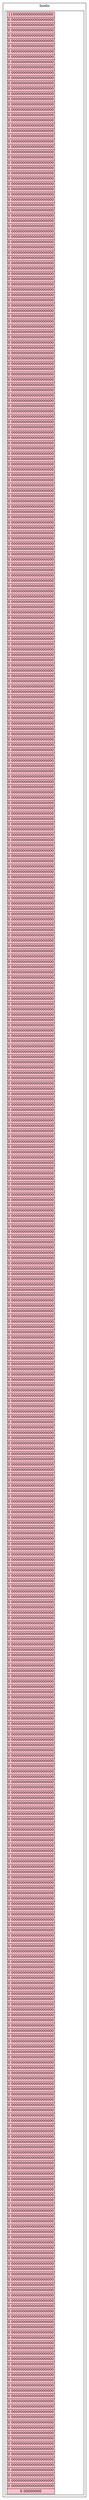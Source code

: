 digraph G{
subgraph cluster_s {
 label="Inodo"
tbl_s [shape=box, label=<
<table border='0' cellborder='1' cellspacing='0'  width='300' height='160' >
<tr><td width='150' bgcolor="pink">11000000000000000000</td></tr>
<tr><td width='150' bgcolor="pink">0 0000000000000000000</td></tr>
<tr><td width='150' bgcolor="pink">0 0000000000000000000</td></tr>
<tr><td width='150' bgcolor="pink">0 0000000000000000000</td></tr>
<tr><td width='150' bgcolor="pink">0 0000000000000000000</td></tr>
<tr><td width='150' bgcolor="pink">0 0000000000000000000</td></tr>
<tr><td width='150' bgcolor="pink">0 0000000000000000000</td></tr>
<tr><td width='150' bgcolor="pink">0 0000000000000000000</td></tr>
<tr><td width='150' bgcolor="pink">0 0000000000000000000</td></tr>
<tr><td width='150' bgcolor="pink">0 0000000000000000000</td></tr>
<tr><td width='150' bgcolor="pink">0 0000000000000000000</td></tr>
<tr><td width='150' bgcolor="pink">0 0000000000000000000</td></tr>
<tr><td width='150' bgcolor="pink">0 0000000000000000000</td></tr>
<tr><td width='150' bgcolor="pink">0 0000000000000000000</td></tr>
<tr><td width='150' bgcolor="pink">0 0000000000000000000</td></tr>
<tr><td width='150' bgcolor="pink">0 0000000000000000000</td></tr>
<tr><td width='150' bgcolor="pink">0 0000000000000000000</td></tr>
<tr><td width='150' bgcolor="pink">0 0000000000000000000</td></tr>
<tr><td width='150' bgcolor="pink">0 0000000000000000000</td></tr>
<tr><td width='150' bgcolor="pink">0 0000000000000000000</td></tr>
<tr><td width='150' bgcolor="pink">0 0000000000000000000</td></tr>
<tr><td width='150' bgcolor="pink">0 0000000000000000000</td></tr>
<tr><td width='150' bgcolor="pink">0 0000000000000000000</td></tr>
<tr><td width='150' bgcolor="pink">0 0000000000000000000</td></tr>
<tr><td width='150' bgcolor="pink">0 0000000000000000000</td></tr>
<tr><td width='150' bgcolor="pink">0 0000000000000000000</td></tr>
<tr><td width='150' bgcolor="pink">0 0000000000000000000</td></tr>
<tr><td width='150' bgcolor="pink">0 0000000000000000000</td></tr>
<tr><td width='150' bgcolor="pink">0 0000000000000000000</td></tr>
<tr><td width='150' bgcolor="pink">0 0000000000000000000</td></tr>
<tr><td width='150' bgcolor="pink">0 0000000000000000000</td></tr>
<tr><td width='150' bgcolor="pink">0 0000000000000000000</td></tr>
<tr><td width='150' bgcolor="pink">0 0000000000000000000</td></tr>
<tr><td width='150' bgcolor="pink">0 0000000000000000000</td></tr>
<tr><td width='150' bgcolor="pink">0 0000000000000000000</td></tr>
<tr><td width='150' bgcolor="pink">0 0000000000000000000</td></tr>
<tr><td width='150' bgcolor="pink">0 0000000000000000000</td></tr>
<tr><td width='150' bgcolor="pink">0 0000000000000000000</td></tr>
<tr><td width='150' bgcolor="pink">0 0000000000000000000</td></tr>
<tr><td width='150' bgcolor="pink">0 0000000000000000000</td></tr>
<tr><td width='150' bgcolor="pink">0 0000000000000000000</td></tr>
<tr><td width='150' bgcolor="pink">0 0000000000000000000</td></tr>
<tr><td width='150' bgcolor="pink">0 0000000000000000000</td></tr>
<tr><td width='150' bgcolor="pink">0 0000000000000000000</td></tr>
<tr><td width='150' bgcolor="pink">0 0000000000000000000</td></tr>
<tr><td width='150' bgcolor="pink">0 0000000000000000000</td></tr>
<tr><td width='150' bgcolor="pink">0 0000000000000000000</td></tr>
<tr><td width='150' bgcolor="pink">0 0000000000000000000</td></tr>
<tr><td width='150' bgcolor="pink">0 0000000000000000000</td></tr>
<tr><td width='150' bgcolor="pink">0 0000000000000000000</td></tr>
<tr><td width='150' bgcolor="pink">0 0000000000000000000</td></tr>
<tr><td width='150' bgcolor="pink">0 0000000000000000000</td></tr>
<tr><td width='150' bgcolor="pink">0 0000000000000000000</td></tr>
<tr><td width='150' bgcolor="pink">0 0000000000000000000</td></tr>
<tr><td width='150' bgcolor="pink">0 0000000000000000000</td></tr>
<tr><td width='150' bgcolor="pink">0 0000000000000000000</td></tr>
<tr><td width='150' bgcolor="pink">0 0000000000000000000</td></tr>
<tr><td width='150' bgcolor="pink">0 0000000000000000000</td></tr>
<tr><td width='150' bgcolor="pink">0 0000000000000000000</td></tr>
<tr><td width='150' bgcolor="pink">0 0000000000000000000</td></tr>
<tr><td width='150' bgcolor="pink">0 0000000000000000000</td></tr>
<tr><td width='150' bgcolor="pink">0 0000000000000000000</td></tr>
<tr><td width='150' bgcolor="pink">0 0000000000000000000</td></tr>
<tr><td width='150' bgcolor="pink">0 0000000000000000000</td></tr>
<tr><td width='150' bgcolor="pink">0 0000000000000000000</td></tr>
<tr><td width='150' bgcolor="pink">0 0000000000000000000</td></tr>
<tr><td width='150' bgcolor="pink">0 0000000000000000000</td></tr>
<tr><td width='150' bgcolor="pink">0 0000000000000000000</td></tr>
<tr><td width='150' bgcolor="pink">0 0000000000000000000</td></tr>
<tr><td width='150' bgcolor="pink">0 0000000000000000000</td></tr>
<tr><td width='150' bgcolor="pink">0 0000000000000000000</td></tr>
<tr><td width='150' bgcolor="pink">0 0000000000000000000</td></tr>
<tr><td width='150' bgcolor="pink">0 0000000000000000000</td></tr>
<tr><td width='150' bgcolor="pink">0 0000000000000000000</td></tr>
<tr><td width='150' bgcolor="pink">0 0000000000000000000</td></tr>
<tr><td width='150' bgcolor="pink">0 0000000000000000000</td></tr>
<tr><td width='150' bgcolor="pink">0 0000000000000000000</td></tr>
<tr><td width='150' bgcolor="pink">0 0000000000000000000</td></tr>
<tr><td width='150' bgcolor="pink">0 0000000000000000000</td></tr>
<tr><td width='150' bgcolor="pink">0 0000000000000000000</td></tr>
<tr><td width='150' bgcolor="pink">0 0000000000000000000</td></tr>
<tr><td width='150' bgcolor="pink">0 0000000000000000000</td></tr>
<tr><td width='150' bgcolor="pink">0 0000000000000000000</td></tr>
<tr><td width='150' bgcolor="pink">0 0000000000000000000</td></tr>
<tr><td width='150' bgcolor="pink">0 0000000000000000000</td></tr>
<tr><td width='150' bgcolor="pink">0 0000000000000000000</td></tr>
<tr><td width='150' bgcolor="pink">0 0000000000000000000</td></tr>
<tr><td width='150' bgcolor="pink">0 0000000000000000000</td></tr>
<tr><td width='150' bgcolor="pink">0 0000000000000000000</td></tr>
<tr><td width='150' bgcolor="pink">0 0000000000000000000</td></tr>
<tr><td width='150' bgcolor="pink">0 0000000000000000000</td></tr>
<tr><td width='150' bgcolor="pink">0 0000000000000000000</td></tr>
<tr><td width='150' bgcolor="pink">0 0000000000000000000</td></tr>
<tr><td width='150' bgcolor="pink">0 0000000000000000000</td></tr>
<tr><td width='150' bgcolor="pink">0 0000000000000000000</td></tr>
<tr><td width='150' bgcolor="pink">0 0000000000000000000</td></tr>
<tr><td width='150' bgcolor="pink">0 0000000000000000000</td></tr>
<tr><td width='150' bgcolor="pink">0 0000000000000000000</td></tr>
<tr><td width='150' bgcolor="pink">0 0000000000000000000</td></tr>
<tr><td width='150' bgcolor="pink">0 0000000000000000000</td></tr>
<tr><td width='150' bgcolor="pink">0 0000000000000000000</td></tr>
<tr><td width='150' bgcolor="pink">0 0000000000000000000</td></tr>
<tr><td width='150' bgcolor="pink">0 0000000000000000000</td></tr>
<tr><td width='150' bgcolor="pink">0 0000000000000000000</td></tr>
<tr><td width='150' bgcolor="pink">0 0000000000000000000</td></tr>
<tr><td width='150' bgcolor="pink">0 0000000000000000000</td></tr>
<tr><td width='150' bgcolor="pink">0 0000000000000000000</td></tr>
<tr><td width='150' bgcolor="pink">0 0000000000000000000</td></tr>
<tr><td width='150' bgcolor="pink">0 0000000000000000000</td></tr>
<tr><td width='150' bgcolor="pink">0 0000000000000000000</td></tr>
<tr><td width='150' bgcolor="pink">0 0000000000000000000</td></tr>
<tr><td width='150' bgcolor="pink">0 0000000000000000000</td></tr>
<tr><td width='150' bgcolor="pink">0 0000000000000000000</td></tr>
<tr><td width='150' bgcolor="pink">0 0000000000000000000</td></tr>
<tr><td width='150' bgcolor="pink">0 0000000000000000000</td></tr>
<tr><td width='150' bgcolor="pink">0 0000000000000000000</td></tr>
<tr><td width='150' bgcolor="pink">0 0000000000000000000</td></tr>
<tr><td width='150' bgcolor="pink">0 0000000000000000000</td></tr>
<tr><td width='150' bgcolor="pink">0 0000000000000000000</td></tr>
<tr><td width='150' bgcolor="pink">0 0000000000000000000</td></tr>
<tr><td width='150' bgcolor="pink">0 0000000000000000000</td></tr>
<tr><td width='150' bgcolor="pink">0 0000000000000000000</td></tr>
<tr><td width='150' bgcolor="pink">0 0000000000000000000</td></tr>
<tr><td width='150' bgcolor="pink">0 0000000000000000000</td></tr>
<tr><td width='150' bgcolor="pink">0 0000000000000000000</td></tr>
<tr><td width='150' bgcolor="pink">0 0000000000000000000</td></tr>
<tr><td width='150' bgcolor="pink">0 0000000000000000000</td></tr>
<tr><td width='150' bgcolor="pink">0 0000000000000000000</td></tr>
<tr><td width='150' bgcolor="pink">0 0000000000000000000</td></tr>
<tr><td width='150' bgcolor="pink">0 0000000000000000000</td></tr>
<tr><td width='150' bgcolor="pink">0 0000000000000000000</td></tr>
<tr><td width='150' bgcolor="pink">0 0000000000000000000</td></tr>
<tr><td width='150' bgcolor="pink">0 0000000000000000000</td></tr>
<tr><td width='150' bgcolor="pink">0 0000000000000000000</td></tr>
<tr><td width='150' bgcolor="pink">0 0000000000000000000</td></tr>
<tr><td width='150' bgcolor="pink">0 0000000000000000000</td></tr>
<tr><td width='150' bgcolor="pink">0 0000000000000000000</td></tr>
<tr><td width='150' bgcolor="pink">0 0000000000000000000</td></tr>
<tr><td width='150' bgcolor="pink">0 0000000000000000000</td></tr>
<tr><td width='150' bgcolor="pink">0 0000000000000000000</td></tr>
<tr><td width='150' bgcolor="pink">0 0000000000000000000</td></tr>
<tr><td width='150' bgcolor="pink">0 0000000000000000000</td></tr>
<tr><td width='150' bgcolor="pink">0 0000000000000000000</td></tr>
<tr><td width='150' bgcolor="pink">0 0000000000000000000</td></tr>
<tr><td width='150' bgcolor="pink">0 0000000000000000000</td></tr>
<tr><td width='150' bgcolor="pink">0 0000000000000000000</td></tr>
<tr><td width='150' bgcolor="pink">0 0000000000000000000</td></tr>
<tr><td width='150' bgcolor="pink">0 0000000000000000000</td></tr>
<tr><td width='150' bgcolor="pink">0 0000000000000000000</td></tr>
<tr><td width='150' bgcolor="pink">0 0000000000000000000</td></tr>
<tr><td width='150' bgcolor="pink">0 0000000000000000000</td></tr>
<tr><td width='150' bgcolor="pink">0 0000000000000000000</td></tr>
<tr><td width='150' bgcolor="pink">0 0000000000000000000</td></tr>
<tr><td width='150' bgcolor="pink">0 0000000000000000000</td></tr>
<tr><td width='150' bgcolor="pink">0 0000000000000000000</td></tr>
<tr><td width='150' bgcolor="pink">0 0000000000000000000</td></tr>
<tr><td width='150' bgcolor="pink">0 0000000000000000000</td></tr>
<tr><td width='150' bgcolor="pink">0 0000000000000000000</td></tr>
<tr><td width='150' bgcolor="pink">0 0000000000000000000</td></tr>
<tr><td width='150' bgcolor="pink">0 0000000000000000000</td></tr>
<tr><td width='150' bgcolor="pink">0 0000000000000000000</td></tr>
<tr><td width='150' bgcolor="pink">0 0000000000000000000</td></tr>
<tr><td width='150' bgcolor="pink">0 0000000000000000000</td></tr>
<tr><td width='150' bgcolor="pink">0 0000000000000000000</td></tr>
<tr><td width='150' bgcolor="pink">0 0000000000000000000</td></tr>
<tr><td width='150' bgcolor="pink">0 0000000000000000000</td></tr>
<tr><td width='150' bgcolor="pink">0 0000000000000000000</td></tr>
<tr><td width='150' bgcolor="pink">0 0000000000000000000</td></tr>
<tr><td width='150' bgcolor="pink">0 0000000000000000000</td></tr>
<tr><td width='150' bgcolor="pink">0 0000000000000000000</td></tr>
<tr><td width='150' bgcolor="pink">0 0000000000000000000</td></tr>
<tr><td width='150' bgcolor="pink">0 0000000000000000000</td></tr>
<tr><td width='150' bgcolor="pink">0 0000000000000000000</td></tr>
<tr><td width='150' bgcolor="pink">0 0000000000000000000</td></tr>
<tr><td width='150' bgcolor="pink">0 0000000000000000000</td></tr>
<tr><td width='150' bgcolor="pink">0 0000000000000000000</td></tr>
<tr><td width='150' bgcolor="pink">0 0000000000000000000</td></tr>
<tr><td width='150' bgcolor="pink">0 0000000000000000000</td></tr>
<tr><td width='150' bgcolor="pink">0 0000000000000000000</td></tr>
<tr><td width='150' bgcolor="pink">0 0000000000000000000</td></tr>
<tr><td width='150' bgcolor="pink">0 0000000000000000000</td></tr>
<tr><td width='150' bgcolor="pink">0 0000000000000000000</td></tr>
<tr><td width='150' bgcolor="pink">0 0000000000000000000</td></tr>
<tr><td width='150' bgcolor="pink">0 0000000000000000000</td></tr>
<tr><td width='150' bgcolor="pink">0 0000000000000000000</td></tr>
<tr><td width='150' bgcolor="pink">0 0000000000000000000</td></tr>
<tr><td width='150' bgcolor="pink">0 0000000000000000000</td></tr>
<tr><td width='150' bgcolor="pink">0 0000000000000000000</td></tr>
<tr><td width='150' bgcolor="pink">0 0000000000000000000</td></tr>
<tr><td width='150' bgcolor="pink">0 0000000000000000000</td></tr>
<tr><td width='150' bgcolor="pink">0 0000000000000000000</td></tr>
<tr><td width='150' bgcolor="pink">0 0000000000000000000</td></tr>
<tr><td width='150' bgcolor="pink">0 0000000000000000000</td></tr>
<tr><td width='150' bgcolor="pink">0 0000000000000000000</td></tr>
<tr><td width='150' bgcolor="pink">0 0000000000000000000</td></tr>
<tr><td width='150' bgcolor="pink">0 0000000000000000000</td></tr>
<tr><td width='150' bgcolor="pink">0 0000000000000000000</td></tr>
<tr><td width='150' bgcolor="pink">0 0000000000000000000</td></tr>
<tr><td width='150' bgcolor="pink">0 0000000000000000000</td></tr>
<tr><td width='150' bgcolor="pink">0 0000000000000000000</td></tr>
<tr><td width='150' bgcolor="pink">0 0000000000000000000</td></tr>
<tr><td width='150' bgcolor="pink">0 0000000000000000000</td></tr>
<tr><td width='150' bgcolor="pink">0 0000000000000000000</td></tr>
<tr><td width='150' bgcolor="pink">0 0000000000000000000</td></tr>
<tr><td width='150' bgcolor="pink">0 0000000000000000000</td></tr>
<tr><td width='150' bgcolor="pink">0 0000000000000000000</td></tr>
<tr><td width='150' bgcolor="pink">0 0000000000000000000</td></tr>
<tr><td width='150' bgcolor="pink">0 0000000000000000000</td></tr>
<tr><td width='150' bgcolor="pink">0 0000000000000000000</td></tr>
<tr><td width='150' bgcolor="pink">0 0000000000000000000</td></tr>
<tr><td width='150' bgcolor="pink">0 0000000000000000000</td></tr>
<tr><td width='150' bgcolor="pink">0 0000000000000000000</td></tr>
<tr><td width='150' bgcolor="pink">0 0000000000000000000</td></tr>
<tr><td width='150' bgcolor="pink">0 0000000000000000000</td></tr>
<tr><td width='150' bgcolor="pink">0 0000000000000000000</td></tr>
<tr><td width='150' bgcolor="pink">0 0000000000000000000</td></tr>
<tr><td width='150' bgcolor="pink">0 0000000000000000000</td></tr>
<tr><td width='150' bgcolor="pink">0 0000000000000000000</td></tr>
<tr><td width='150' bgcolor="pink">0 0000000000000000000</td></tr>
<tr><td width='150' bgcolor="pink">0 0000000000000000000</td></tr>
<tr><td width='150' bgcolor="pink">0 0000000000000000000</td></tr>
<tr><td width='150' bgcolor="pink">0 0000000000000000000</td></tr>
<tr><td width='150' bgcolor="pink">0 0000000000000000000</td></tr>
<tr><td width='150' bgcolor="pink">0 0000000000000000000</td></tr>
<tr><td width='150' bgcolor="pink">0 0000000000000000000</td></tr>
<tr><td width='150' bgcolor="pink">0 0000000000000000000</td></tr>
<tr><td width='150' bgcolor="pink">0 0000000000000000000</td></tr>
<tr><td width='150' bgcolor="pink">0 0000000000000000000</td></tr>
<tr><td width='150' bgcolor="pink">0 0000000000000000000</td></tr>
<tr><td width='150' bgcolor="pink">0 0000000000000000000</td></tr>
<tr><td width='150' bgcolor="pink">0 0000000000000000000</td></tr>
<tr><td width='150' bgcolor="pink">0 0000000000000000000</td></tr>
<tr><td width='150' bgcolor="pink">0 0000000000000000000</td></tr>
<tr><td width='150' bgcolor="pink">0 0000000000000000000</td></tr>
<tr><td width='150' bgcolor="pink">0 0000000000000000000</td></tr>
<tr><td width='150' bgcolor="pink">0 0000000000000000000</td></tr>
<tr><td width='150' bgcolor="pink">0 0000000000000000000</td></tr>
<tr><td width='150' bgcolor="pink">0 0000000000000000000</td></tr>
<tr><td width='150' bgcolor="pink">0 0000000000000000000</td></tr>
<tr><td width='150' bgcolor="pink">0 0000000000000000000</td></tr>
<tr><td width='150' bgcolor="pink">0 0000000000000000000</td></tr>
<tr><td width='150' bgcolor="pink">0 0000000000000000000</td></tr>
<tr><td width='150' bgcolor="pink">0 0000000000000000000</td></tr>
<tr><td width='150' bgcolor="pink">0 0000000000000000000</td></tr>
<tr><td width='150' bgcolor="pink">0 0000000000000000000</td></tr>
<tr><td width='150' bgcolor="pink">0 0000000000000000000</td></tr>
<tr><td width='150' bgcolor="pink">0 0000000000000000000</td></tr>
<tr><td width='150' bgcolor="pink">0 0000000000000000000</td></tr>
<tr><td width='150' bgcolor="pink">0 0000000000000000000</td></tr>
<tr><td width='150' bgcolor="pink">0 0000000000000000000</td></tr>
<tr><td width='150' bgcolor="pink">0 0000000000000000000</td></tr>
<tr><td width='150' bgcolor="pink">0 0000000000000000000</td></tr>
<tr><td width='150' bgcolor="pink">0 0000000000000000000</td></tr>
<tr><td width='150' bgcolor="pink">0 0000000000000000000</td></tr>
<tr><td width='150' bgcolor="pink">0 0000000000000000000</td></tr>
<tr><td width='150' bgcolor="pink">0 0000000000000000000</td></tr>
<tr><td width='150' bgcolor="pink">0 0000000000000000000</td></tr>
<tr><td width='150' bgcolor="pink">0 0000000000000000000</td></tr>
<tr><td width='150' bgcolor="pink">0 0000000000000000000</td></tr>
<tr><td width='150' bgcolor="pink">0 0000000000000000000</td></tr>
<tr><td width='150' bgcolor="pink">0 0000000000000000000</td></tr>
<tr><td width='150' bgcolor="pink">0 0000000000000000000</td></tr>
<tr><td width='150' bgcolor="pink">0 0000000000000000000</td></tr>
<tr><td width='150' bgcolor="pink">0 0000000000000000000</td></tr>
<tr><td width='150' bgcolor="pink">0 0000000000000000000</td></tr>
<tr><td width='150' bgcolor="pink">0 0000000000000000000</td></tr>
<tr><td width='150' bgcolor="pink">0 0000000000000000000</td></tr>
<tr><td width='150' bgcolor="pink">0 0000000000000000000</td></tr>
<tr><td width='150' bgcolor="pink">0 0000000000000000000</td></tr>
<tr><td width='150' bgcolor="pink">0 0000000000000000000</td></tr>
<tr><td width='150' bgcolor="pink">0 0000000000000000000</td></tr>
<tr><td width='150' bgcolor="pink">0 0000000000000000000</td></tr>
<tr><td width='150' bgcolor="pink">0 0000000000000000000</td></tr>
<tr><td width='150' bgcolor="pink">0 0000000000000000000</td></tr>
<tr><td width='150' bgcolor="pink">0 0000000000000000000</td></tr>
<tr><td width='150' bgcolor="pink">0 0000000000000000000</td></tr>
<tr><td width='150' bgcolor="pink">0 0000000000000000000</td></tr>
<tr><td width='150' bgcolor="pink">0 0000000000000000000</td></tr>
<tr><td width='150' bgcolor="pink">0 0000000000000000000</td></tr>
<tr><td width='150' bgcolor="pink">0 0000000000000000000</td></tr>
<tr><td width='150' bgcolor="pink">0 0000000000000000000</td></tr>
<tr><td width='150' bgcolor="pink">0 0000000000000000000</td></tr>
<tr><td width='150' bgcolor="pink">0 0000000000000000000</td></tr>
<tr><td width='150' bgcolor="pink">0 0000000000000000000</td></tr>
<tr><td width='150' bgcolor="pink">0 0000000000000000000</td></tr>
<tr><td width='150' bgcolor="pink">0 0000000000000000000</td></tr>
<tr><td width='150' bgcolor="pink">0 0000000000000000000</td></tr>
<tr><td width='150' bgcolor="pink">0 0000000000000000000</td></tr>
<tr><td width='150' bgcolor="pink">0 0000000000000000000</td></tr>
<tr><td width='150' bgcolor="pink">0 0000000000000000000</td></tr>
<tr><td width='150' bgcolor="pink">0 0000000000000000000</td></tr>
<tr><td width='150' bgcolor="pink">0 0000000000000000000</td></tr>
<tr><td width='150' bgcolor="pink">0 0000000000000000000</td></tr>
<tr><td width='150' bgcolor="pink">0 0000000000000000000</td></tr>
<tr><td width='150' bgcolor="pink">0 0000000000000000000</td></tr>
<tr><td width='150' bgcolor="pink">0 0000000000000000000</td></tr>
<tr><td width='150' bgcolor="pink">0 0000000000000000000</td></tr>
<tr><td width='150' bgcolor="pink">0 0000000000000000000</td></tr>
<tr><td width='150' bgcolor="pink">0 0000000000000000000</td></tr>
<tr><td width='150' bgcolor="pink">0 0000000000000000000</td></tr>
<tr><td width='150' bgcolor="pink">0 0000000000000000000</td></tr>
<tr><td width='150' bgcolor="pink">0 0000000000000000000</td></tr>
<tr><td width='150' bgcolor="pink">0 0000000000000000000</td></tr>
<tr><td width='150' bgcolor="pink">0 0000000000000000000</td></tr>
<tr><td width='150' bgcolor="pink">0 0000000000000000000</td></tr>
<tr><td width='150' bgcolor="pink">0 0000000000000000000</td></tr>
<tr><td width='150' bgcolor="pink">0 0000000000000000000</td></tr>
<tr><td width='150' bgcolor="pink">0 0000000000000000000</td></tr>
<tr><td width='150' bgcolor="pink">0 0000000000000000000</td></tr>
<tr><td width='150' bgcolor="pink">0 0000000000000000000</td></tr>
<tr><td width='150' bgcolor="pink">0 0000000000000000000</td></tr>
<tr><td width='150' bgcolor="pink">0 0000000000000000000</td></tr>
<tr><td width='150' bgcolor="pink">0 0000000000000000000</td></tr>
<tr><td width='150' bgcolor="pink">0 0000000000000000000</td></tr>
<tr><td width='150' bgcolor="pink">0 0000000000000000000</td></tr>
<tr><td width='150' bgcolor="pink">0 0000000000000000000</td></tr>
<tr><td width='150' bgcolor="pink">0 0000000000000000000</td></tr>
<tr><td width='150' bgcolor="pink">0 0000000000000000000</td></tr>
<tr><td width='150' bgcolor="pink">0 0000000000000000000</td></tr>
<tr><td width='150' bgcolor="pink">0 0000000000000000000</td></tr>
<tr><td width='150' bgcolor="pink">0 0000000000000000000</td></tr>
<tr><td width='150' bgcolor="pink">0 0000000000000000000</td></tr>
<tr><td width='150' bgcolor="pink">0 0000000000000000000</td></tr>
<tr><td width='150' bgcolor="pink">0 0000000000000000000</td></tr>
<tr><td width='150' bgcolor="pink">0 0000000000000000000</td></tr>
<tr><td width='150' bgcolor="pink">0 0000000000000000000</td></tr>
<tr><td width='150' bgcolor="pink">0 0000000000000000000</td></tr>
<tr><td width='150' bgcolor="pink">0 0000000000000000000</td></tr>
<tr><td width='150' bgcolor="pink">0 0000000000000000000</td></tr>
<tr><td width='150' bgcolor="pink">0 0000000000000000000</td></tr>
<tr><td width='150' bgcolor="pink">0 0000000000000000000</td></tr>
<tr><td width='150' bgcolor="pink">0 0000000000000000000</td></tr>
<tr><td width='150' bgcolor="pink">0 0000000000000000000</td></tr>
<tr><td width='150' bgcolor="pink">0 0000000000000000000</td></tr>
<tr><td width='150' bgcolor="pink">0 0000000000000000000</td></tr>
<tr><td width='150' bgcolor="pink">0 0000000000000000000</td></tr>
<tr><td width='150' bgcolor="pink">0 0000000000000000000</td></tr>
<tr><td width='150' bgcolor="pink">0 0000000000000000000</td></tr>
<tr><td width='150' bgcolor="pink">0 0000000000000000000</td></tr>
<tr><td width='150' bgcolor="pink">0 0000000000000000000</td></tr>
<tr><td width='150' bgcolor="pink">0 0000000000000000000</td></tr>
<tr><td width='150' bgcolor="pink">0 0000000000000000000</td></tr>
<tr><td width='150' bgcolor="pink">0 0000000000000000000</td></tr>
<tr><td width='150' bgcolor="pink">0 0000000000000000000</td></tr>
<tr><td width='150' bgcolor="pink">0 0000000000000000000</td></tr>
<tr><td width='150' bgcolor="pink">0 0000000000000000000</td></tr>
<tr><td width='150' bgcolor="pink">0 0000000000000000000</td></tr>
<tr><td width='150' bgcolor="pink">0 0000000000000000000</td></tr>
<tr><td width='150' bgcolor="pink">0 0000000000000000000</td></tr>
<tr><td width='150' bgcolor="pink">0 0000000000000000000</td></tr>
<tr><td width='150' bgcolor="pink">0 0000000000000000000</td></tr>
<tr><td width='150' bgcolor="pink">0 0000000000000000000</td></tr>
<tr><td width='150' bgcolor="pink">0 0000000000000000000</td></tr>
<tr><td width='150' bgcolor="pink">0 0000000000000000000</td></tr>
<tr><td width='150' bgcolor="pink">0 0000000000000000000</td></tr>
<tr><td width='150' bgcolor="pink">0 0000000000000000000</td></tr>
<tr><td width='150' bgcolor="pink">0 0000000000000000000</td></tr>
<tr><td width='150' bgcolor="pink">0 0000000000000000000</td></tr>
<tr><td width='150' bgcolor="pink">0 0000000000000000000</td></tr>
<tr><td width='150' bgcolor="pink">0 0000000000000000000</td></tr>
<tr><td width='150' bgcolor="pink">0 0000000000000000000</td></tr>
<tr><td width='150' bgcolor="pink">0 0000000000000000000</td></tr>
<tr><td width='150' bgcolor="pink">0 0000000000000000000</td></tr>
<tr><td width='150' bgcolor="pink">0 0000000000000000000</td></tr>
<tr><td width='150' bgcolor="pink">0 0000000000000000000</td></tr>
<tr><td width='150' bgcolor="pink">0 0000000000000000000</td></tr>
<tr><td width='150' bgcolor="pink">0 0000000000000000000</td></tr>
<tr><td width='150' bgcolor="pink">0 0000000000000000000</td></tr>
<tr><td width='150' bgcolor="pink">0 0000000000000000000</td></tr>
<tr><td width='150' bgcolor="pink">0 0000000000000000000</td></tr>
<tr><td width='150' bgcolor="pink">0 0000000000000000000</td></tr>
<tr><td width='150' bgcolor="pink">0 0000000000000000000</td></tr>
<tr><td width='150' bgcolor="pink">0 0000000000000000000</td></tr>
<tr><td width='150' bgcolor="pink">0 0000000000000000000</td></tr>
<tr><td width='150' bgcolor="pink">0 0000000000000000000</td></tr>
<tr><td width='150' bgcolor="pink">0 0000000000000000000</td></tr>
<tr><td width='150' bgcolor="pink">0 0000000000000000000</td></tr>
<tr><td width='150' bgcolor="pink">0 0000000000000000000</td></tr>
<tr><td width='150' bgcolor="pink">0 0000000000000000000</td></tr>
<tr><td width='150' bgcolor="pink">0 0000000000000000000</td></tr>
<tr><td width='150' bgcolor="pink">0 0000000000000000000</td></tr>
<tr><td width='150' bgcolor="pink">0 0000000000000000000</td></tr>
<tr><td width='150' bgcolor="pink">0 0000000000000000000</td></tr>
<tr><td width='150' bgcolor="pink">0 0000000000000000000</td></tr>
<tr><td width='150' bgcolor="pink">0 0000000000000000000</td></tr>
<tr><td width='150' bgcolor="pink">0 0000000000000000000</td></tr>
<tr><td width='150' bgcolor="pink">0 0000000000000000000</td></tr>
<tr><td width='150' bgcolor="pink">0 0000000000000000000</td></tr>
<tr><td width='150' bgcolor="pink">0 0000000000000000000</td></tr>
<tr><td width='150' bgcolor="pink">0 0000000000000000000</td></tr>
<tr><td width='150' bgcolor="pink">0 0000000000000000000</td></tr>
<tr><td width='150' bgcolor="pink">0 0000000000000000000</td></tr>
<tr><td width='150' bgcolor="pink">0 0000000000000000000</td></tr>
<tr><td width='150' bgcolor="pink">0 0000000000000000000</td></tr>
<tr><td width='150' bgcolor="pink">0 0000000000000000000</td></tr>
<tr><td width='150' bgcolor="pink">0 0000000000000000000</td></tr>
<tr><td width='150' bgcolor="pink">0 0000000000000000000</td></tr>
<tr><td width='150' bgcolor="pink">0 0000000000000000000</td></tr>
<tr><td width='150' bgcolor="pink">0 0000000000000000000</td></tr>
<tr><td width='150' bgcolor="pink">0 0000000000000000000</td></tr>
<tr><td width='150' bgcolor="pink">0 0000000000000000000</td></tr>
<tr><td width='150' bgcolor="pink">0 0000000000000000000</td></tr>
<tr><td width='150' bgcolor="pink">0 0000000000000000000</td></tr>
<tr><td width='150' bgcolor="pink">0 0000000000000000000</td></tr>
<tr><td width='150' bgcolor="pink">0 0000000000000000000</td></tr>
<tr><td width='150' bgcolor="pink">0 0000000000000000000</td></tr>
<tr><td width='150' bgcolor="pink">0 0000000000000000000</td></tr>
<tr><td width='150' bgcolor="pink">0 0000000000000000000</td></tr>
<tr><td width='150' bgcolor="pink">0 0000000000000000000</td></tr>
<tr><td width='150' bgcolor="pink">0 0000000000000000000</td></tr>
<tr><td width='150' bgcolor="pink">0 0000000000000000000</td></tr>
<tr><td width='150' bgcolor="pink">0 0000000000000000000</td></tr>
<tr><td width='150' bgcolor="pink">0 0000000000000000000</td></tr>
<tr><td width='150' bgcolor="pink">0 0000000000000000000</td></tr>
<tr><td width='150' bgcolor="pink">0 0000000000000000000</td></tr>
<tr><td width='150' bgcolor="pink">0 0000000000000000000</td></tr>
<tr><td width='150' bgcolor="pink">0 0000000000000000000</td></tr>
<tr><td width='150' bgcolor="pink">0 0000000000000000000</td></tr>
<tr><td width='150' bgcolor="pink">0 0000000000000000000</td></tr>
<tr><td width='150' bgcolor="pink">0 0000000000000000000</td></tr>
<tr><td width='150' bgcolor="pink">0 0000000000000000000</td></tr>
<tr><td width='150' bgcolor="pink">0 0000000000000000000</td></tr>
<tr><td width='150' bgcolor="pink">0 0000000000000000000</td></tr>
<tr><td width='150' bgcolor="pink">0 0000000000000000000</td></tr>
<tr><td width='150' bgcolor="pink">0 0000000000000000000</td></tr>
<tr><td width='150' bgcolor="pink">0 0000000000000000000</td></tr>
<tr><td width='150' bgcolor="pink">0 0000000000000000000</td></tr>
<tr><td width='150' bgcolor="pink">0 0000000000000000000</td></tr>
<tr><td width='150' bgcolor="pink">0 0000000000000000000</td></tr>
<tr><td width='150' bgcolor="pink">0 0000000000000000000</td></tr>
<tr><td width='150' bgcolor="pink">0 0000000000000000000</td></tr>
<tr><td width='150' bgcolor="pink">0 0000000000000000000</td></tr>
<tr><td width='150' bgcolor="pink">0 0000000000000000000</td></tr>
<tr><td width='150' bgcolor="pink">0 0000000000000000000</td></tr>
<tr><td width='150' bgcolor="pink">0 0000000000000000000</td></tr>
<tr><td width='150' bgcolor="pink">0 0000000000000000000</td></tr>
<tr><td width='150' bgcolor="pink">0 0000000000000000000</td></tr>
<tr><td width='150' bgcolor="pink">0 0000000000000000000</td></tr>
<tr><td width='150' bgcolor="pink">0 0000000000000000000</td></tr>
<tr><td width='150' bgcolor="pink">0 0000000000000000000</td></tr>
<tr><td width='150' bgcolor="pink">0 0000000000000000000</td></tr>
<tr><td width='150' bgcolor="pink">0 0000000000000000000</td></tr>
<tr><td width='150' bgcolor="pink">0 0000000000000000000</td></tr>
<tr><td width='150' bgcolor="pink">0 0000000000000000000</td></tr>
<tr><td width='150' bgcolor="pink">0 0000000000000000000</td></tr>
<tr><td width='150' bgcolor="pink">0 0000000000000000000</td></tr>
<tr><td width='150' bgcolor="pink">0 0000000000000000000</td></tr>
<tr><td width='150' bgcolor="pink">0 0000000000000000000</td></tr>
<tr><td width='150' bgcolor="pink">0 0000000000000000000</td></tr>
<tr><td width='150' bgcolor="pink">0 0000000000000000000</td></tr>
<tr><td width='150' bgcolor="pink">0 0000000000000000000</td></tr>
<tr><td width='150' bgcolor="pink">0 0000000000000000000</td></tr>
<tr><td width='150' bgcolor="pink">0 0000000000000000000</td></tr>
<tr><td width='150' bgcolor="pink">0 0000000000000000000</td></tr>
<tr><td width='150' bgcolor="pink">0 0000000000000000000</td></tr>
<tr><td width='150' bgcolor="pink">0 0000000000000000000</td></tr>
<tr><td width='150' bgcolor="pink">0 0000000000000000000</td></tr>
<tr><td width='150' bgcolor="pink">0 0000000000000000000</td></tr>
<tr><td width='150' bgcolor="pink">0 0000000000000000000</td></tr>
<tr><td width='150' bgcolor="pink">0 0000000000000000000</td></tr>
<tr><td width='150' bgcolor="pink">0 0000000000000000000</td></tr>
<tr><td width='150' bgcolor="pink">0 0000000000000000000</td></tr>
<tr><td width='150' bgcolor="pink">0 0000000000000000000</td></tr>
<tr><td width='150' bgcolor="pink">0 0000000000000000000</td></tr>
<tr><td width='150' bgcolor="pink">0 0000000000000000000</td></tr>
<tr><td width='150' bgcolor="pink">0 0000000000000000000</td></tr>
<tr><td width='150' bgcolor="pink">0 0000000000000000000</td></tr>
<tr><td width='150' bgcolor="pink">0 0000000000000000000</td></tr>
<tr><td width='150' bgcolor="pink">0 00000000</td></tr>
</table>>];}
}
